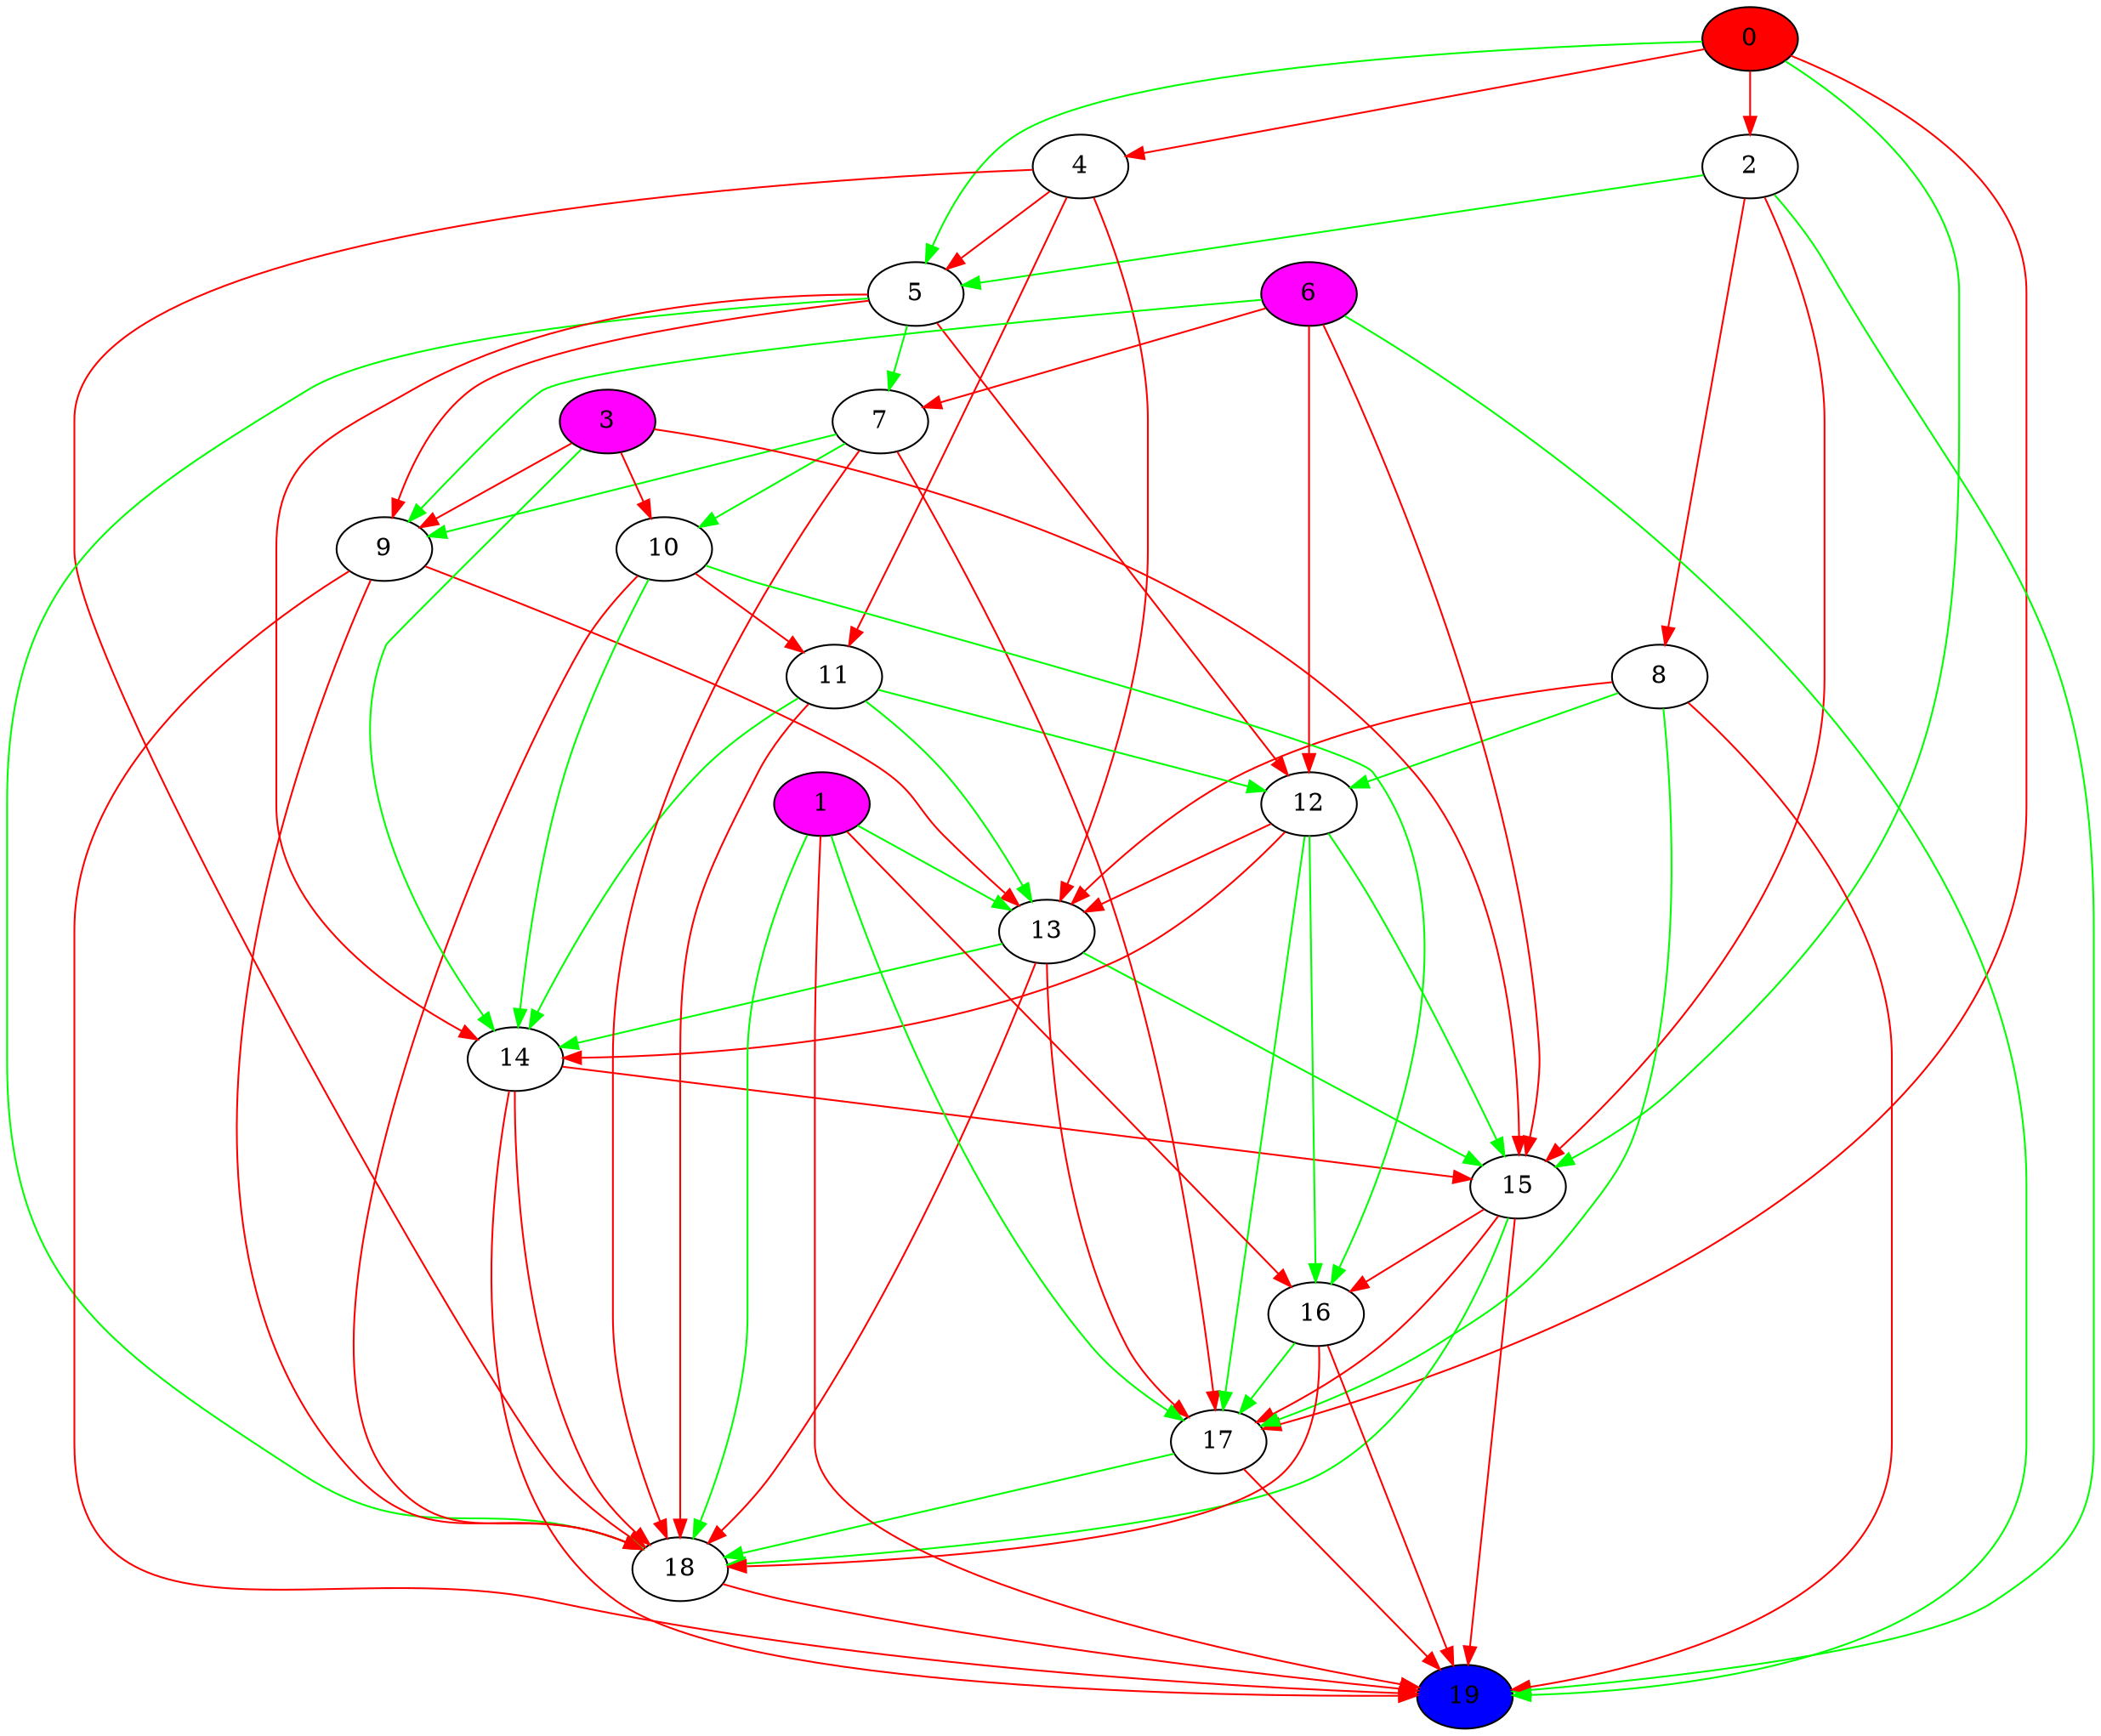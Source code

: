 strict digraph "" {
	graph [bb="0,0,1174,972",
		directed=True
	];
	node [label="\N"];
	0	 [fillcolor=red,
		height=0.5,
		pos="999,954",
		style=filled,
		type=input,
		width=0.75];
	2	 [height=0.5,
		pos="999,882",
		type=hidden,
		width=0.75];
	0 -> 2	 [color=red,
		penwidth="tf.Tensor(2.9999526, shape=(), dtype=float32)",
		pos="e,999,900.41 999,935.83 999,928.13 999,918.97 999,910.42"];
	4	 [height=0.5,
		pos="676,882",
		type=hidden,
		width=0.75];
	0 -> 4	 [color=red,
		penwidth="tf.Tensor(1.4075611, shape=(), dtype=float32)",
		pos="e,701.62,887.71 973.38,948.29 916.02,935.5 777.14,904.55 711.5,889.91"];
	5	 [height=0.5,
		pos="480,810",
		type=hidden,
		width=0.75];
	0 -> 5	 [color=green,
		penwidth="tf.Tensor(0.43252403, shape=(), dtype=float32)",
		pos="e,498.63,823.49 971.64,953.24 910.51,950.82 758.92,940.85 640,900 590.07,882.85 537.76,850.21 507.06,829.31"];
	15	 [height=0.5,
		pos="773,306",
		type=hidden,
		width=0.75];
	0 -> 15	 [color=green,
		penwidth="tf.Tensor(2.9991634, shape=(), dtype=float32)",
		pos="e,797.17,314.31 1013.1,938.28 1021.3,928.15 1030.7,914.23 1035,900 1039.6,884.69 1035.1,880 1035,864 1033.9,703.37 1074,648.07 1003,\
504 966.66,430.29 953.13,408.79 887,360 862.33,341.8 830.55,327.35 806.81,318"];
	17	 [height=0.5,
		pos="730,162",
		type=hidden,
		width=0.75];
	0 -> 17	 [color=red,
		penwidth="tf.Tensor(2.9992127, shape=(), dtype=float32)",
		pos="e,756.91,164.49 1021.3,943.45 1060.1,923.38 1136,875.74 1136,810 1136,810 1136,810 1136,594 1136,413.42 1126.1,331.16 987,216 953.89,\
188.58 830.09,172.26 767.19,165.56"];
	2 -> 5	 [color=green,
		penwidth="tf.Tensor(0.5792954, shape=(), dtype=float32)",
		pos="e,506.71,813.71 972.55,878.33 886.75,866.43 615.99,828.87 516.85,815.11"];
	2 -> 15	 [color=red,
		penwidth="tf.Tensor(0.9700703, shape=(), dtype=float32)",
		pos="e,795.24,316.25 1002.9,863.92 1008.5,836.73 1018,783.64 1018,738 1018,738 1018,738 1018,666 1018,512.32 960.84,473.29 857,360 842.17,\
343.82 821.48,330.44 804.34,321.05"];
	19	 [fillcolor=blue,
		height=0.5,
		pos="651,18",
		style=filled,
		type=output,
		width=0.75];
	2 -> 19	 [color=green,
		penwidth="tf.Tensor(2.9988751, shape=(), dtype=float32)",
		pos="e,678.22,19.228 1011,865.69 1050.6,810.43 1174,623.98 1174,450 1174,450 1174,450 1174,162 1174,103.84 1131.6,96.875 1079,72 1010,\
39.339 779.33,24.447 688.36,19.74"];
	8	 [height=0.5,
		pos="925,594",
		type=hidden,
		width=0.75];
	2 -> 8	 [color=red,
		penwidth="tf.Tensor(0.76264673, shape=(), dtype=float32)",
		pos="e,929.63,612.01 994.37,863.98 981.86,815.29 947.3,680.8 932.21,622.06"];
	4 -> 5	 [color=red,
		penwidth="tf.Tensor(0.38109893, shape=(), dtype=float32)",
		pos="e,503.92,818.79 651.97,873.17 617.19,860.4 552.72,836.71 513.36,822.25"];
	13	 [height=0.5,
		pos="625,450",
		type=hidden,
		width=0.75];
	4 -> 13	 [color=red,
		penwidth="tf.Tensor(1.1599096, shape=(), dtype=float32)",
		pos="e,630.47,467.75 676.47,863.72 676.83,845.53 677.09,816.82 676,792 671.77,695.72 673.14,671.01 657,576 651.15,541.58 640.69,502.75 \
633.32,477.41"];
	18	 [height=0.5,
		pos="380,90",
		type=hidden,
		width=0.75];
	4 -> 18	 [color=red,
		penwidth="tf.Tensor(0.1353275, shape=(), dtype=float32)",
		pos="e,354.3,95.933 649.08,879.19 523.35,865.72 0,805.57 0,738 0,738 0,738 0,450 0,282.5 71.974,222.39 220,144 260.5,122.55 311.2,107.16 \
344.54,98.429"];
	11	 [height=0.5,
		pos="621,594",
		type=hidden,
		width=0.75];
	4 -> 11	 [color=red,
		penwidth="tf.Tensor(0.8213189, shape=(), dtype=float32)",
		pos="e,624.44,612.01 672.56,863.98 663.26,815.29 637.58,680.8 626.36,622.06"];
	5 -> 18	 [color=green,
		penwidth="tf.Tensor(0.34622186, shape=(), dtype=float32)",
		pos="e,355.6,98.059 452.72,809.15 397.27,806.6 268.21,796.43 169,756 103.58,729.34 38,736.64 38,666 38,666 38,666 38,450 38,279.6 137.41,\
252.27 269,144 292.02,125.06 322.81,110.75 346.11,101.64"];
	9	 [height=0.5,
		pos="194,666",
		type=hidden,
		width=0.75];
	5 -> 9	 [color=red,
		penwidth="tf.Tensor(0.49442893, shape=(), dtype=float32)",
		pos="e,198.62,683.83 453.19,806.75 398.23,799.65 275.17,781.32 242,756 221.65,740.47 208.98,713.77 201.8,693.48"];
	14	 [height=0.5,
		pos="325,378",
		type=hidden,
		width=0.75];
	5 -> 14	 [color=red,
		penwidth="tf.Tensor(0.12823641, shape=(), dtype=float32)",
		pos="e,307.64,391.79 453.23,807.1 393.47,800.25 251.28,781.66 211,756 177.49,734.65 170.4,721.75 158,684 120.11,568.6 244.27,446.07 299.68,\
398.51"];
	7	 [height=0.5,
		pos="422,738",
		type=hidden,
		width=0.75];
	5 -> 7	 [color=green,
		penwidth="tf.Tensor(0.47092333, shape=(), dtype=float32)",
		pos="e,434.84,753.93 467.13,794.02 459.54,784.61 449.8,772.51 441.31,761.97"];
	12	 [height=0.5,
		pos="763,522",
		type=hidden,
		width=0.75];
	5 -> 12	 [color=red,
		penwidth="tf.Tensor(0.26478085, shape=(), dtype=float32)",
		pos="e,747.99,537.28 494.82,794.92 541.41,747.5 685.18,601.2 740.75,544.64"];
	15 -> 17	 [color=red,
		penwidth="tf.Tensor(2.9994783, shape=(), dtype=float32)",
		pos="e,735.32,179.8 767.73,288.34 760.38,263.73 746.98,218.85 738.29,189.75"];
	15 -> 19	 [color=red,
		penwidth="tf.Tensor(0.27981284, shape=(), dtype=float32)",
		pos="e,669.75,31.274 775.97,287.7 780.18,256.83 785.38,192.94 766,144 748.11,98.832 705.93,59.817 677.94,37.613"];
	15 -> 18	 [color=green,
		penwidth="tf.Tensor(1.1239887, shape=(), dtype=float32)",
		pos="e,405.86,95.72 756.6,291.45 720.86,260.42 632.34,187.06 547,144 504.1,122.35 450.69,106.89 415.99,98.198"];
	16	 [height=0.5,
		pos="562,234",
		type=hidden,
		width=0.75];
	15 -> 16	 [color=red,
		penwidth="tf.Tensor(2.9995916, shape=(), dtype=float32)",
		pos="e,587.06,241.05 750.62,295.66 744.62,293.03 738.11,290.3 732,288 685.85,270.6 631.32,253.94 596.7,243.85"];
	17 -> 19	 [color=red,
		penwidth="tf.Tensor(2.9959955, shape=(), dtype=float32)",
		pos="e,660.36,35.062 720.63,144.92 706.91,119.91 681.25,73.14 665.2,43.892"];
	17 -> 18	 [color=green,
		penwidth="tf.Tensor(0.5360603, shape=(), dtype=float32)",
		pos="e,406.49,94.02 705.52,154.15 694.44,150.76 681.13,146.92 669,144 579.02,122.38 471.52,104.3 416.46,95.585"];
	8 -> 17	 [color=green,
		penwidth="tf.Tensor(0.6770795, shape=(), dtype=float32)",
		pos="e,756.82,164.84 934.55,576.89 966.53,517.06 1062.3,315.5 960,216 932.81,189.54 824.82,173.13 767,166.05"];
	8 -> 19	 [color=red,
		penwidth="tf.Tensor(0.860988, shape=(), dtype=float32)",
		pos="e,677.96,20.738 941.59,579.66 984.89,540.52 1098,426.74 1098,306 1098,306 1098,306 1098,162 1098,76.093 795.11,34.042 687.99,21.857"];
	8 -> 13	 [color=red,
		penwidth="tf.Tensor(0.60822743, shape=(), dtype=float32)",
		pos="e,641.12,464.95 898.26,590.65 858.82,584.85 783.61,570.53 727,540 718.16,535.23 675.99,497.02 648.71,471.95"];
	8 -> 12	 [color=green,
		penwidth="tf.Tensor(0.12911177, shape=(), dtype=float32)",
		pos="e,785.59,532.04 902.47,583.99 874.5,571.56 826.62,550.27 794.88,536.17"];
	13 -> 15	 [color=green,
		penwidth="tf.Tensor(0.5635657, shape=(), dtype=float32)",
		pos="e,757.58,321 640.28,435.13 666.43,409.69 719.86,357.7 750.35,328.03"];
	13 -> 17	 [color=red,
		penwidth="tf.Tensor(1.2031274, shape=(), dtype=float32)",
		pos="e,723.54,179.72 631.41,432.42 649.09,383.91 698.66,247.95 720.01,189.39"];
	13 -> 18	 [color=red,
		penwidth="tf.Tensor(0.0164865, shape=(), dtype=float32)",
		pos="e,402.81,100.11 616.26,432.57 584.58,369.46 477.06,156 466,144 450.88,127.59 429.69,114.21 412.13,104.87"];
	13 -> 14	 [color=green,
		penwidth="tf.Tensor(0.8903619, shape=(), dtype=float32)",
		pos="e,350.51,384.12 599.42,443.86 545.84,431 421.73,401.21 360.48,386.52"];
	18 -> 19	 [color=red,
		penwidth="tf.Tensor(0.66279954, shape=(), dtype=float32)",
		pos="e,625.77,24.703 405.5,83.226 454.24,70.275 560.73,41.983 616.06,27.283"];
	11 -> 13	 [color=green,
		penwidth="tf.Tensor(0.08236239, shape=(), dtype=float32)",
		pos="e,624.5,468.09 621.51,575.76 622.19,551.2 623.41,507.25 624.21,478.35"];
	11 -> 18	 [color=red,
		penwidth="tf.Tensor(0.102912664, shape=(), dtype=float32)",
		pos="e,368.44,106.3 594.12,590.75 551.01,584.83 464.41,570.05 397,540 332.48,511.24 266,520.64 266,450 266,450 266,450 266,378 266,274.18 \
330.83,163.16 362.71,114.84"];
	11 -> 14	 [color=green,
		penwidth="tf.Tensor(0.49102154, shape=(), dtype=float32)",
		pos="e,332.29,395.58 594.18,591.75 556.02,587.4 485.3,574.9 437,540 388.11,504.67 353.41,441.1 336.57,404.99"];
	11 -> 12	 [color=green,
		penwidth="tf.Tensor(0.27915943, shape=(), dtype=float32)",
		pos="e,741.23,533.04 642.57,583.06 666.44,570.96 705.12,551.35 732.18,537.62"];
	9 -> 19	 [color=red,
		penwidth="tf.Tensor(0.17629042, shape=(), dtype=float32)",
		pos="e,623.81,18.894 189.1,648.12 167.23,563.92 87.811,205.39 281,72 334.48,35.073 530.64,22.876 613.58,19.314"];
	9 -> 13	 [color=red,
		penwidth="tf.Tensor(0.6250893, shape=(), dtype=float32)",
		pos="e,609.13,464.67 218.77,658.71 273.37,642.08 407.29,598.26 509,540 543.47,520.25 578.97,491.19 601.46,471.48"];
	9 -> 18	 [color=red,
		penwidth="tf.Tensor(0.38693625, shape=(), dtype=float32)",
		pos="e,358.71,101.43 195.14,647.64 199.32,585.72 216.14,379.34 263,216 272.61,182.51 271.33,170.46 294,144 302.28,134.33 328.57,118.4 \
349.93,106.33"];
	14 -> 15	 [color=red,
		penwidth="tf.Tensor(1.4304125, shape=(), dtype=float32)",
		pos="e,746.68,310.23 351.35,373.76 427.68,361.5 649.06,325.92 736.68,311.84"];
	14 -> 19	 [color=red,
		penwidth="tf.Tensor(0.38765737, shape=(), dtype=float32)",
		pos="e,623.71,18.657 319.5,360.34 304.57,308.55 269.22,155.44 344,72 379.28,32.628 539.55,21.9 613.46,19.027"];
	14 -> 18	 [color=red,
		penwidth="tf.Tensor(0.39148003, shape=(), dtype=float32)",
		pos="e,374.97,107.91 327.65,360 333.55,320.63 348.65,224.01 366,144 367.87,135.39 370.18,126.07 372.38,117.65"];
	7 -> 17	 [color=red,
		penwidth="tf.Tensor(0.34084246, shape=(), dtype=float32)",
		pos="e,750.14,174.29 448.32,733.81 521.59,720.61 728.53,672.62 820,540 866.37,472.77 873.02,440.09 857,360 843.4,292.01 838.61,271.46 \
797,216 786.48,201.98 771.54,189.47 758.43,180.03"];
	7 -> 18	 [color=red,
		penwidth="tf.Tensor(0.084329836, shape=(), dtype=float32)",
		pos="e,380,108.19 413.5,720.74 401.23,694.18 380,641.4 380,594 380,594 380,594 380,234 380,193.88 380,147.46 380,118.42"];
	7 -> 9	 [color=green,
		penwidth="tf.Tensor(0.23945604, shape=(), dtype=float32)",
		pos="e,218.46,673.72 397.17,730.16 356.2,717.22 274.39,691.39 228.05,676.75"];
	10	 [height=0.5,
		pos="325,666",
		type=hidden,
		width=0.75];
	7 -> 10	 [color=green,
		penwidth="tf.Tensor(0.64388454, shape=(), dtype=float32)",
		pos="e,343.16,679.48 403.76,724.46 388.99,713.5 367.99,697.91 351.39,685.59"];
	12 -> 15	 [color=green,
		penwidth="tf.Tensor(0.25691372, shape=(), dtype=float32)",
		pos="e,772.16,324.15 763.84,503.96 765.57,466.39 769.59,379.55 771.68,334.41"];
	12 -> 17	 [color=green,
		penwidth="tf.Tensor(0.3944104, shape=(), dtype=float32)",
		pos="e,744.07,177.64 771.86,504.75 790.74,465.7 831.43,367.71 809,288 797.87,248.43 770.02,209.34 750.56,185.44"];
	12 -> 13	 [color=red,
		penwidth="tf.Tensor(0.6212111, shape=(), dtype=float32)",
		pos="e,646.41,461.17 741.44,510.75 718.35,498.7 681.52,479.49 655.47,465.9"];
	12 -> 14	 [color=red,
		penwidth="tf.Tensor(0.74751955, shape=(), dtype=float32)",
		pos="e,351.89,380.38 746.73,507.22 719.24,482.3 666.05,434.38 661,432 608.38,407.15 437.8,388.57 361.95,381.32"];
	12 -> 16	 [color=green,
		penwidth="tf.Tensor(0.5227767, shape=(), dtype=float32)",
		pos="e,573.46,250.42 751.32,505.27 717.52,456.84 619.45,316.32 579.37,258.89"];
	16 -> 17	 [color=green,
		penwidth="tf.Tensor(2.9999194, shape=(), dtype=float32)",
		pos="e,707.02,171.67 584.54,224.05 590.53,221.42 597.01,218.59 603,216 635.18,202.1 672.06,186.45 697.75,175.59"];
	16 -> 19	 [color=red,
		penwidth="tf.Tensor(0.13648646, shape=(), dtype=float32)",
		pos="e,643.74,35.617 569.28,216.32 584.84,178.57 621.39,89.874 639.87,45.005"];
	16 -> 18	 [color=red,
		penwidth="tf.Tensor(0.3042503, shape=(), dtype=float32)",
		pos="e,406.6,93.958 558.15,216.05 552.97,195.96 541.89,163.64 521,144 492,116.74 447.8,102.82 416.63,96.005"];
	10 -> 18	 [color=red,
		penwidth="tf.Tensor(0.27221754, shape=(), dtype=float32)",
		pos="e,361.63,103.5 316.49,648.68 294.74,602.46 239.69,472.11 252,360 263,259.82 262.12,225.79 321,144 330.14,131.3 342.66,119.32 353.82,\
109.89"];
	10 -> 11	 [color=red,
		penwidth="tf.Tensor(0.1776381, shape=(), dtype=float32)",
		pos="e,598.76,604.75 351.53,662.22 398.39,655.14 498.58,638.19 580,612 583.11,611 586.3,609.84 589.46,608.61"];
	10 -> 14	 [color=green,
		penwidth="tf.Tensor(0.26423207, shape=(), dtype=float32)",
		pos="e,325,396.01 325,647.98 325,599.29 325,464.8 325,406.06"];
	10 -> 16	 [color=green,
		penwidth="tf.Tensor(0.8137986, shape=(), dtype=float32)",
		pos="e,563.51,252.3 348.71,657 388.83,640.46 469.58,601.19 509,540 566.05,451.43 566.89,319.79 564.09,262.43"];
	1	 [fillcolor=magenta,
		height=0.5,
		pos="473,522",
		style=filled,
		type=bias,
		width=0.75];
	1 -> 17	 [color=green,
		penwidth="tf.Tensor(1.5999774, shape=(), dtype=float32)",
		pos="e,718.22,178.5 484.71,505.6 525.68,448.2 662.79,256.15 712.12,187.04"];
	1 -> 19	 [color=red,
		penwidth="tf.Tensor(0.8470288, shape=(), dtype=float32)",
		pos="e,623.8,18.775 448.8,513.93 407.15,498.56 323.13,460.73 289,396 221.57,268.11 209.68,167.75 318,72 361.32,33.703 535.94,22.358 613.52,\
19.172"];
	1 -> 13	 [color=green,
		penwidth="tf.Tensor(0.5199888, shape=(), dtype=float32)",
		pos="e,602.87,460.48 495.1,511.53 520.99,499.27 564.08,478.86 593.47,464.93"];
	1 -> 18	 [color=green,
		penwidth="tf.Tensor(0.20289452, shape=(), dtype=float32)",
		pos="e,393.88,105.56 470.04,503.85 464.25,466.79 452,379.66 452,306 452,306 452,306 452,234 452,187.59 421.71,140.81 400.43,113.66"];
	1 -> 16	 [color=red,
		penwidth="tf.Tensor(0.095601715, shape=(), dtype=float32)",
		pos="e,554.5,251.71 476.87,503.83 483.47,473.66 497.75,411.46 514,360 524.95,325.32 540.29,286.32 550.66,261.02"];
	3	 [fillcolor=magenta,
		height=0.5,
		pos="320,738",
		style=filled,
		type=bias,
		width=0.75];
	3 -> 15	 [color=red,
		penwidth="tf.Tensor(1.1976709, shape=(), dtype=float32)",
		pos="e,781.61,323.15 344.22,729.86 437.96,698.09 773.1,582.17 799,540 839.36,474.29 806.11,378.35 785.83,332.42"];
	3 -> 9	 [color=red,
		penwidth="tf.Tensor(0.5881883, shape=(), dtype=float32)",
		pos="e,214.52,677.72 299.48,726.27 278.79,714.45 246.67,696.1 223.31,682.75"];
	3 -> 14	 [color=green,
		penwidth="tf.Tensor(0.048051223, shape=(), dtype=float32)",
		pos="e,321.77,395.93 307.49,721.5 300.56,711.29 292.62,697.58 289,684 284.88,668.54 287.94,663.96 289,648 294.9,559.17 311.59,454.97 \
320.01,406.05"];
	3 -> 10	 [color=red,
		penwidth="tf.Tensor(0.25732923, shape=(), dtype=float32)",
		pos="e,323.72,684.41 321.26,719.83 321.8,712.13 322.43,702.97 323.03,694.42"];
	6	 [fillcolor=magenta,
		height=0.5,
		pos="845,810",
		style=filled,
		type=bias,
		width=0.75];
	6 -> 15	 [color=red,
		penwidth="tf.Tensor(0.31846717, shape=(), dtype=float32)",
		pos="e,790.79,319.84 850.18,791.99 857.5,764.89 870,711.93 870,666 870,666 870,666 870,450 870,398.75 827.22,352.06 798.48,326.48"];
	6 -> 19	 [color=green,
		penwidth="tf.Tensor(0.17942233, shape=(), dtype=float32)",
		pos="e,677.87,20.095 863.2,796.64 926.91,748.19 1136,574.23 1136,378 1136,378 1136,378 1136,162 1136,97.447 1081.3,97.519 1022,72 962.28,\
46.298 769.83,27.825 688.18,20.95"];
	6 -> 9	 [color=green,
		penwidth="tf.Tensor(0.90181637, shape=(), dtype=float32)",
		pos="e,207.32,681.68 818.09,808.48 712.86,802.39 332.73,778.98 284,756 267.57,748.25 235.12,713.33 214.01,689.34"];
	6 -> 7	 [color=red,
		penwidth="tf.Tensor(0.116461046, shape=(), dtype=float32)",
		pos="e,448.18,742.46 818.54,805.5 745.6,793.08 541.58,758.35 458.2,744.16"];
	6 -> 12	 [color=red,
		penwidth="tf.Tensor(1.1006821, shape=(), dtype=float32)",
		pos="e,769.22,539.83 840.84,791.92 833.83,761.87 818.98,699.84 804,648 794.12,613.81 781.21,574.94 772.54,549.52"];
}
